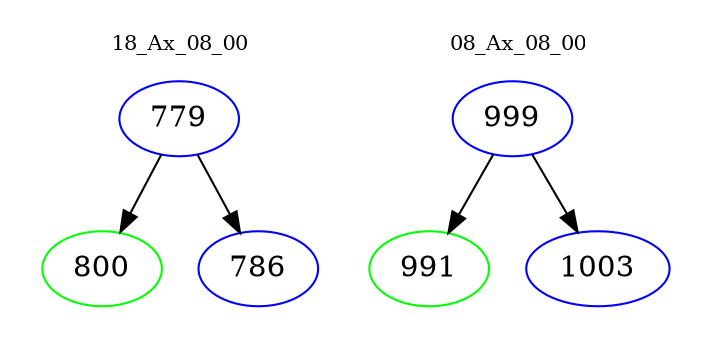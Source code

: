 digraph{
subgraph cluster_0 {
color = white
label = "18_Ax_08_00";
fontsize=10;
T0_779 [label="779", color="blue"]
T0_779 -> T0_800 [color="black"]
T0_800 [label="800", color="green"]
T0_779 -> T0_786 [color="black"]
T0_786 [label="786", color="blue"]
}
subgraph cluster_1 {
color = white
label = "08_Ax_08_00";
fontsize=10;
T1_999 [label="999", color="blue"]
T1_999 -> T1_991 [color="black"]
T1_991 [label="991", color="green"]
T1_999 -> T1_1003 [color="black"]
T1_1003 [label="1003", color="blue"]
}
}
